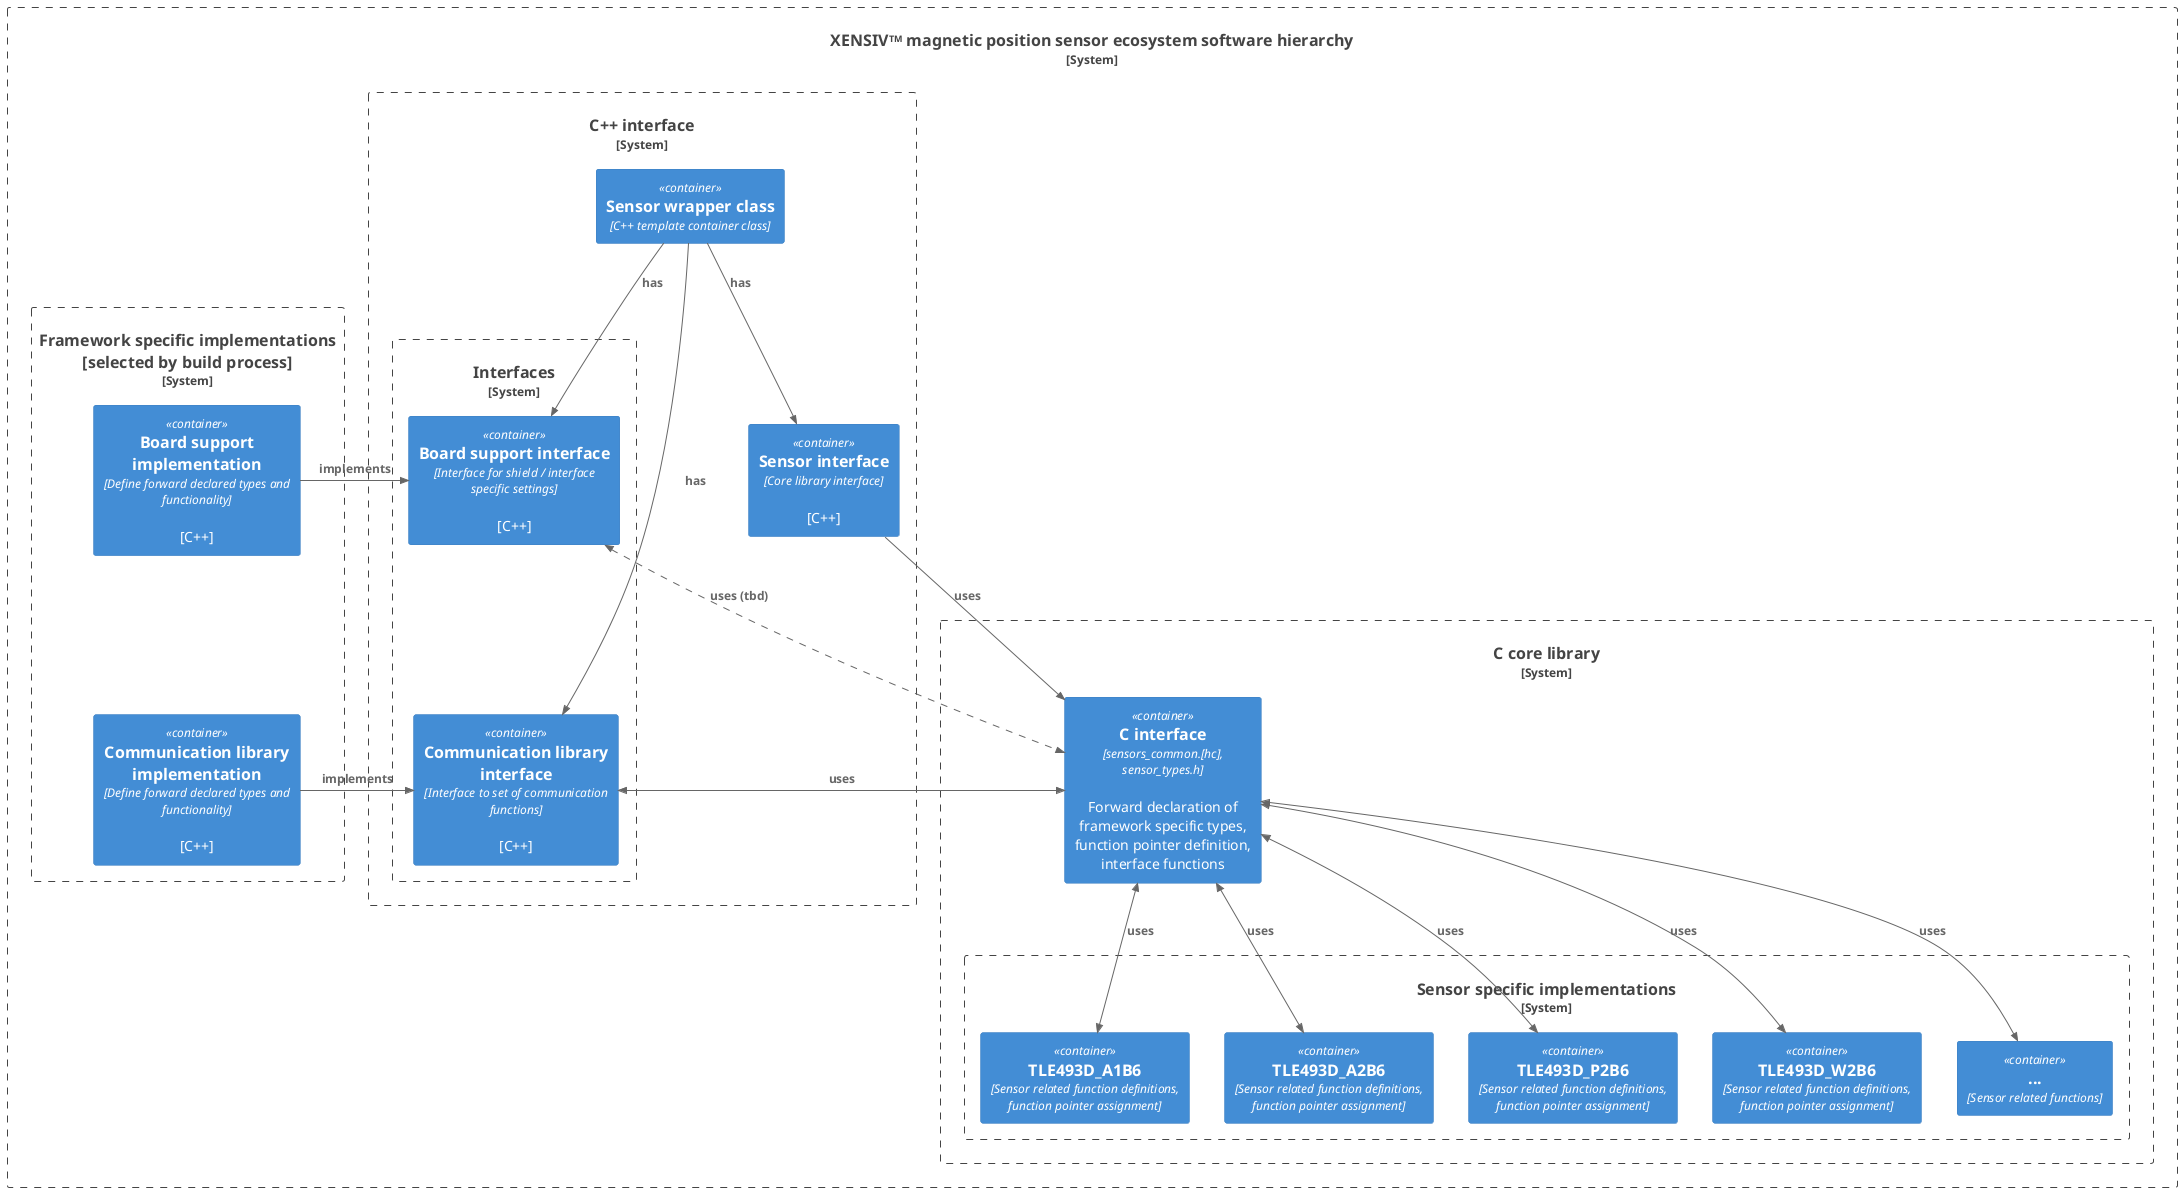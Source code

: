 @startuml 3D Magnetic Software Hierarchy C++

    !include <C4/C4_Container>

    AddRelTag("async", $textColor=$ARROW_COLOR, $lineColor=$ARROW_COLOR, $lineStyle=DashedLine())

    System_Boundary(ecosystem, "XENSIV<sup><size:10>TM</size></sup> magnetic position sensor ecosystem software hierarchy") {

        System_Boundary(cppIF, "C++ interface") {
            Container(sensorTemp, "Sensor wrapper class", "C++ template container class")

            System_Boundary(frameworkIF, "Interfaces") {
               Container(bscIF, "Board support interface", "Interface for shield / interface specific settings", "[C++]")
               Container(comLibIF, "Communication library interface", "Interface to set of communication functions", "[C++]")

               bscIF -[hidden]down- comLibIF
            }
            

            Container(sensorIF, "Sensor interface", "Core library interface", "[C++]")

            Rel(sensorTemp, bscIF, "has")
            Rel(sensorTemp, comLibIF, "has")
            Rel(sensorTemp, sensorIF, "has")
        }

        System_Boundary(cIF, "C core library") {
            Container(cIFFiles, "C interface", "sensors_common.[hc], sensor_types.h", "Forward declaration of framework specific types, function pointer definition, interface functions")

            System_Boundary(sensorBlock, "Sensor specific implementations") {
                Container(a1b6, "TLE493D_A1B6", "Sensor related function definitions, function pointer assignment")
                Container(a2b6, "TLE493D_A2B6", "Sensor related function definitions, function pointer assignment")
                Container(p2b6, "TLE493D_P2B6", "Sensor related function definitions, function pointer assignment")
                Container(w2b6, "TLE493D_W2B6", "Sensor related function definitions, function pointer assignment")
                Container(etc, "...", "Sensor related functions")

                BiRel(cIFFiles, a1b6, "uses")
                BiRel(cIFFiles, a2b6, "uses")
                BiRel(cIFFiles, p2b6, "uses")
                BiRel(cIFFiles, w2b6, "uses")
                BiRel(cIFFiles, etc, "uses")
            }
        }

        Rel(sensorIF, cIFFiles, "uses")

        System_Boundary(framework, "Framework specific implementations\n[selected by build process]") {
            Container(bsc, "Board support implementation", "Define forward declared types and functionality", "[C++]")
            Container(comLib, "Communication library implementation", "Define forward declared types and functionality", "[C++]")
            bsc -[hidden]down- comLib
        }

        Rel_R(bsc, bscIF, "implements")
        Rel_R(comLib, comLibIF, "implements")

        BiRel_R(bscIF, cIFFiles, "uses (tbd)", $tags="async")
        BiRel_R(comLibIF, cIFFiles, "uses")
    }

@enduml

